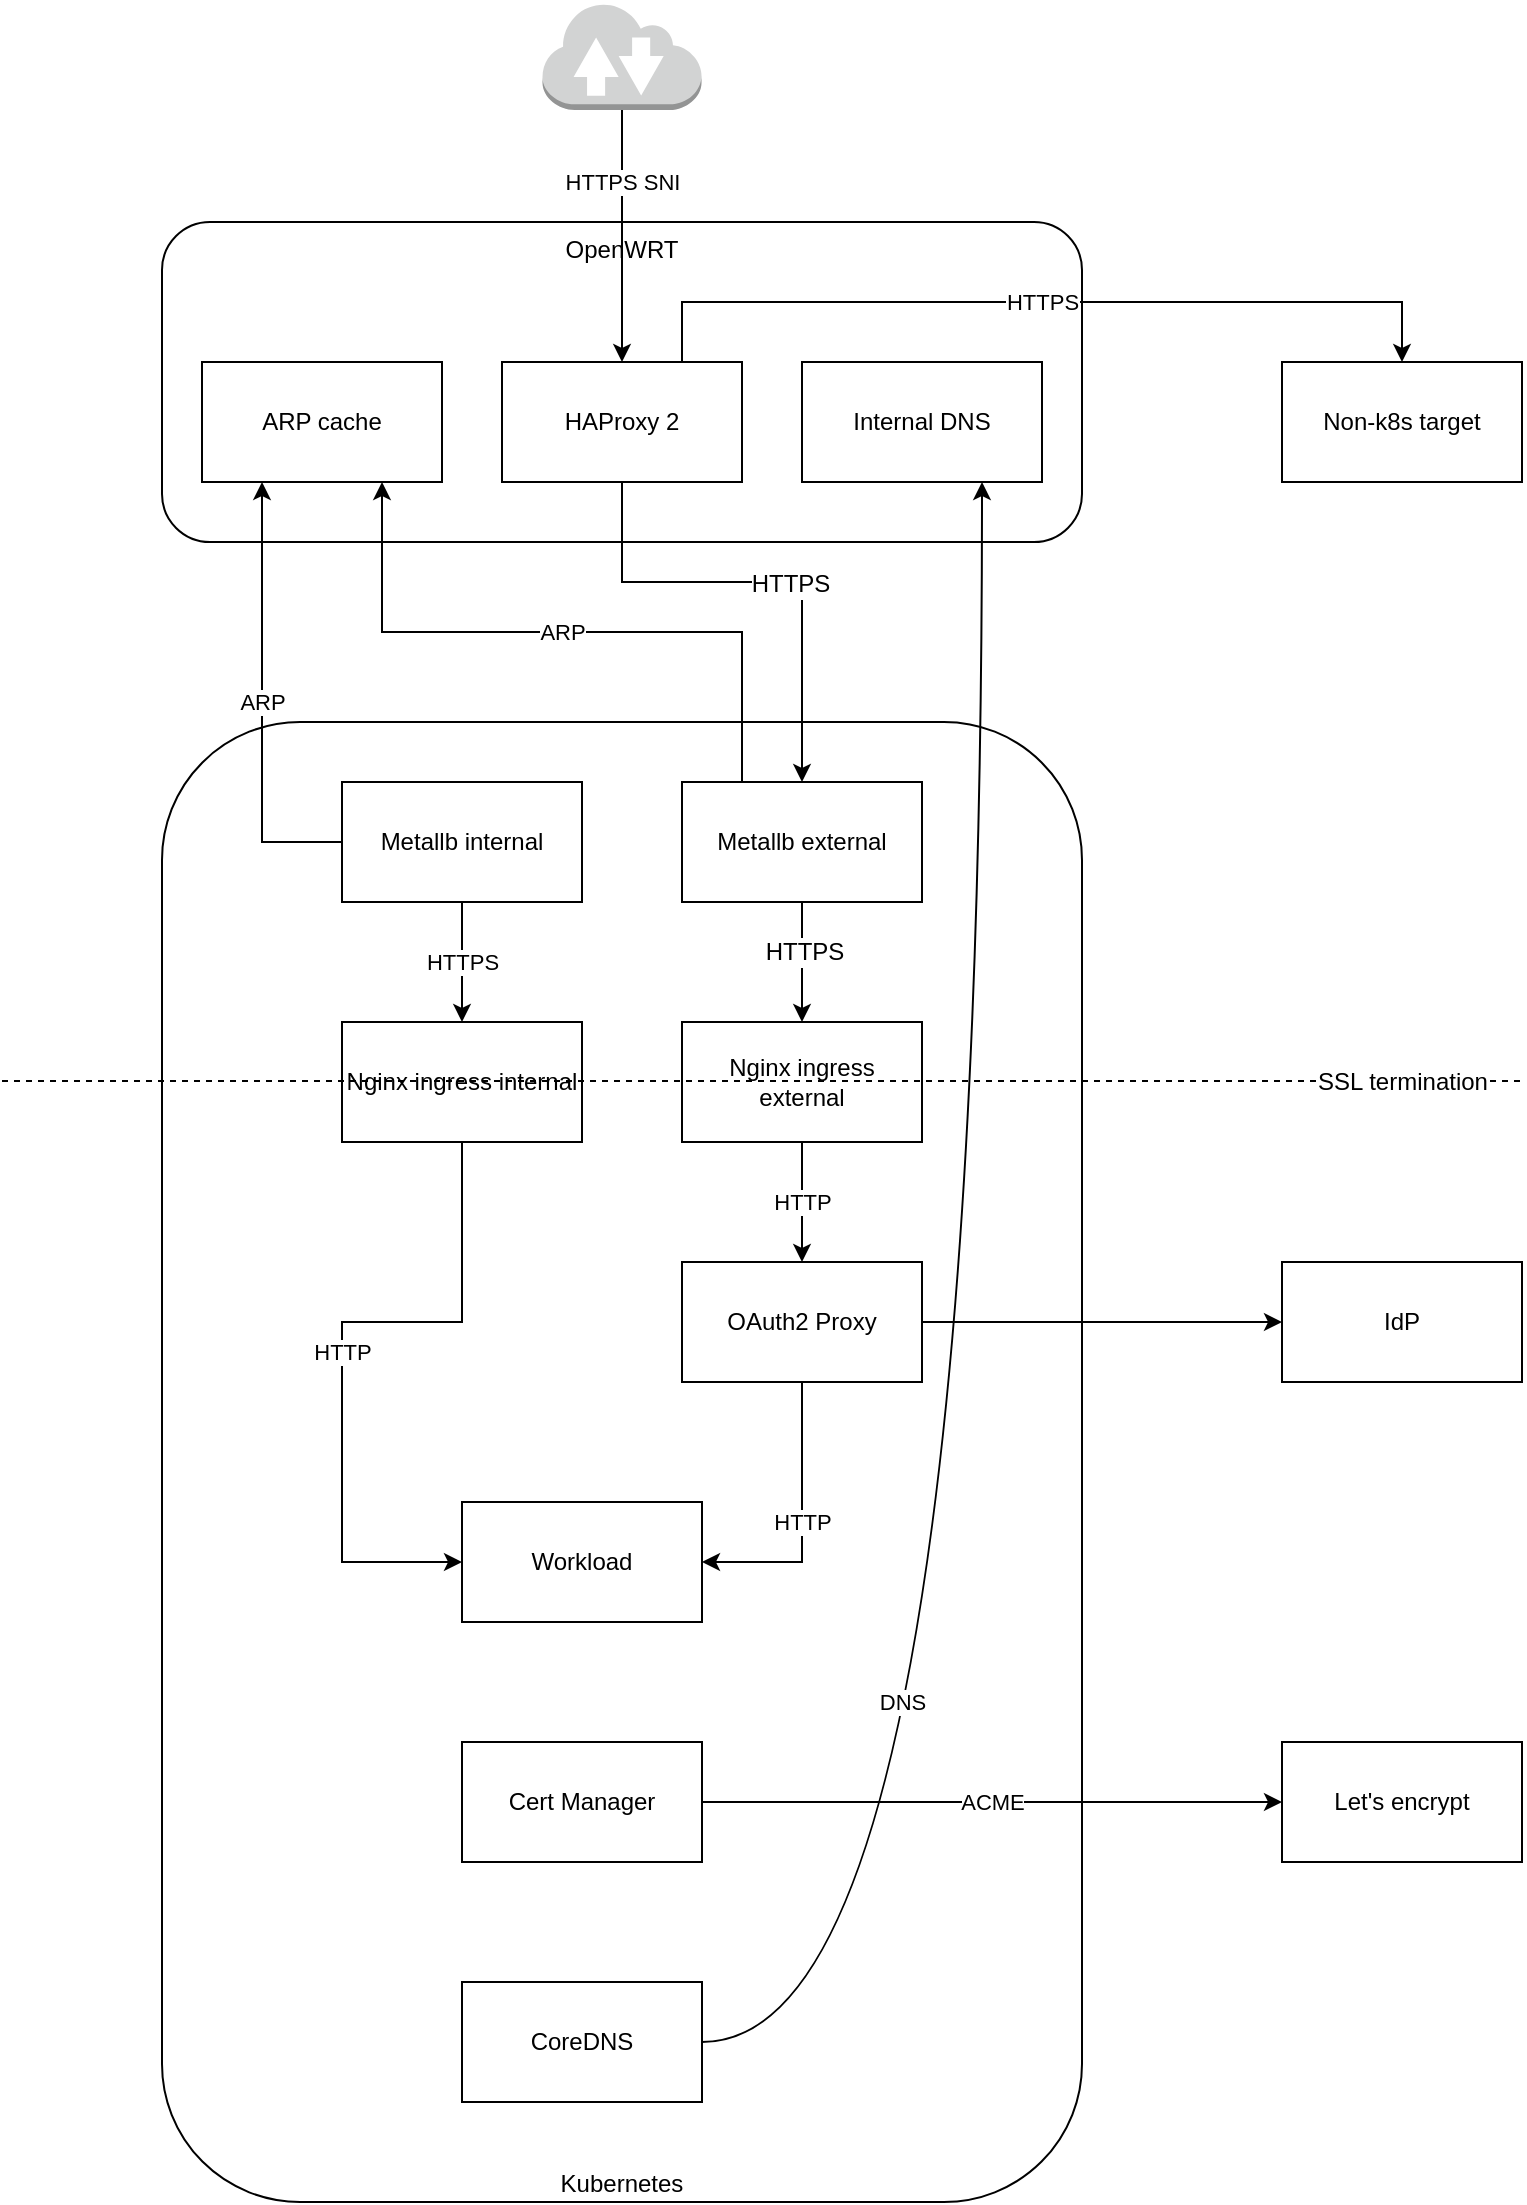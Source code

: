 <mxfile version="12.4.2" type="device" pages="1"><diagram id="7_MnVvzCFOgEhvs-Qc_5" name="Page-1"><mxGraphModel dx="1106" dy="860" grid="1" gridSize="10" guides="1" tooltips="1" connect="1" arrows="1" fold="1" page="1" pageScale="1" pageWidth="850" pageHeight="1100" math="0" shadow="0"><root><mxCell id="0"/><mxCell id="1" parent="0"/><mxCell id="6_lE-WSUEUb5ewcLzSy4-41" value="Kubernetes" style="rounded=1;whiteSpace=wrap;html=1;verticalAlign=bottom;" vertex="1" parent="1"><mxGeometry x="120" y="370" width="460" height="740" as="geometry"/></mxCell><mxCell id="wv3wkGUG-v-M8QUDEffw-2" value="OpenWRT" style="rounded=1;whiteSpace=wrap;html=1;horizontal=1;verticalAlign=top;" parent="1" vertex="1"><mxGeometry x="120" y="120" width="460" height="160" as="geometry"/></mxCell><mxCell id="6_lE-WSUEUb5ewcLzSy4-4" value="HTTPS" style="edgeStyle=orthogonalEdgeStyle;rounded=0;orthogonalLoop=1;jettySize=auto;html=1;entryX=0.5;entryY=0;entryDx=0;entryDy=0;exitX=0.75;exitY=0;exitDx=0;exitDy=0;" edge="1" parent="1" source="wv3wkGUG-v-M8QUDEffw-4" target="6_lE-WSUEUb5ewcLzSy4-2"><mxGeometry relative="1" as="geometry"><Array as="points"><mxPoint x="380" y="160"/><mxPoint x="740" y="160"/></Array></mxGeometry></mxCell><mxCell id="6_lE-WSUEUb5ewcLzSy4-10" style="edgeStyle=orthogonalEdgeStyle;rounded=0;orthogonalLoop=1;jettySize=auto;html=1;exitX=0.5;exitY=1;exitDx=0;exitDy=0;" edge="1" parent="1" source="wv3wkGUG-v-M8QUDEffw-4" target="6_lE-WSUEUb5ewcLzSy4-6"><mxGeometry relative="1" as="geometry"><Array as="points"><mxPoint x="350" y="300"/><mxPoint x="440" y="300"/></Array></mxGeometry></mxCell><mxCell id="6_lE-WSUEUb5ewcLzSy4-18" value="HTTPS" style="text;html=1;align=center;verticalAlign=middle;resizable=0;points=[];;labelBackgroundColor=#ffffff;" vertex="1" connectable="0" parent="6_lE-WSUEUb5ewcLzSy4-10"><mxGeometry x="0.114" y="-1" relative="1" as="geometry"><mxPoint as="offset"/></mxGeometry></mxCell><mxCell id="wv3wkGUG-v-M8QUDEffw-4" value="HAProxy 2" style="rounded=0;whiteSpace=wrap;html=1;" parent="1" vertex="1"><mxGeometry x="290" y="190" width="120" height="60" as="geometry"/></mxCell><mxCell id="wv3wkGUG-v-M8QUDEffw-5" value="" style="outlineConnect=0;dashed=0;verticalLabelPosition=bottom;verticalAlign=top;align=center;html=1;shape=mxgraph.aws3.internet_2;fillColor=#D2D3D3;gradientColor=none;" parent="1" vertex="1"><mxGeometry x="310.25" y="10" width="79.5" height="54" as="geometry"/></mxCell><mxCell id="6_lE-WSUEUb5ewcLzSy4-2" value="Non-k8s target" style="rounded=0;whiteSpace=wrap;html=1;" vertex="1" parent="1"><mxGeometry x="680" y="190" width="120" height="60" as="geometry"/></mxCell><mxCell id="6_lE-WSUEUb5ewcLzSy4-5" value="ARP cache" style="rounded=0;whiteSpace=wrap;html=1;" vertex="1" parent="1"><mxGeometry x="140" y="190" width="120" height="60" as="geometry"/></mxCell><mxCell id="6_lE-WSUEUb5ewcLzSy4-9" value="ARP" style="edgeStyle=orthogonalEdgeStyle;rounded=0;orthogonalLoop=1;jettySize=auto;html=1;exitX=0.25;exitY=0;exitDx=0;exitDy=0;entryX=0.75;entryY=1;entryDx=0;entryDy=0;" edge="1" parent="1" source="6_lE-WSUEUb5ewcLzSy4-6" target="6_lE-WSUEUb5ewcLzSy4-5"><mxGeometry relative="1" as="geometry"/></mxCell><mxCell id="6_lE-WSUEUb5ewcLzSy4-19" style="edgeStyle=orthogonalEdgeStyle;rounded=0;orthogonalLoop=1;jettySize=auto;html=1;exitX=0.5;exitY=1;exitDx=0;exitDy=0;entryX=0.5;entryY=0;entryDx=0;entryDy=0;" edge="1" parent="1" source="6_lE-WSUEUb5ewcLzSy4-6" target="6_lE-WSUEUb5ewcLzSy4-11"><mxGeometry relative="1" as="geometry"/></mxCell><mxCell id="6_lE-WSUEUb5ewcLzSy4-22" value="HTTPS" style="text;html=1;align=center;verticalAlign=middle;resizable=0;points=[];;labelBackgroundColor=#ffffff;" vertex="1" connectable="0" parent="6_lE-WSUEUb5ewcLzSy4-19"><mxGeometry x="-0.167" y="1" relative="1" as="geometry"><mxPoint as="offset"/></mxGeometry></mxCell><mxCell id="6_lE-WSUEUb5ewcLzSy4-6" value="Metallb external" style="rounded=0;whiteSpace=wrap;html=1;" vertex="1" parent="1"><mxGeometry x="380" y="400" width="120" height="60" as="geometry"/></mxCell><mxCell id="6_lE-WSUEUb5ewcLzSy4-8" value="ARP" style="edgeStyle=orthogonalEdgeStyle;rounded=0;orthogonalLoop=1;jettySize=auto;html=1;exitX=0;exitY=0.5;exitDx=0;exitDy=0;entryX=0.25;entryY=1;entryDx=0;entryDy=0;" edge="1" parent="1" source="6_lE-WSUEUb5ewcLzSy4-7" target="6_lE-WSUEUb5ewcLzSy4-5"><mxGeometry relative="1" as="geometry"/></mxCell><mxCell id="6_lE-WSUEUb5ewcLzSy4-30" value="HTTPS" style="edgeStyle=orthogonalEdgeStyle;rounded=0;orthogonalLoop=1;jettySize=auto;html=1;exitX=0.5;exitY=1;exitDx=0;exitDy=0;entryX=0.5;entryY=0;entryDx=0;entryDy=0;" edge="1" parent="1" source="6_lE-WSUEUb5ewcLzSy4-7" target="6_lE-WSUEUb5ewcLzSy4-13"><mxGeometry relative="1" as="geometry"/></mxCell><mxCell id="6_lE-WSUEUb5ewcLzSy4-7" value="Metallb internal" style="rounded=0;whiteSpace=wrap;html=1;" vertex="1" parent="1"><mxGeometry x="210" y="400" width="120" height="60" as="geometry"/></mxCell><mxCell id="6_lE-WSUEUb5ewcLzSy4-20" value="HTTP" style="edgeStyle=orthogonalEdgeStyle;rounded=0;orthogonalLoop=1;jettySize=auto;html=1;exitX=0.5;exitY=1;exitDx=0;exitDy=0;entryX=0.5;entryY=0;entryDx=0;entryDy=0;" edge="1" parent="1" source="6_lE-WSUEUb5ewcLzSy4-11" target="6_lE-WSUEUb5ewcLzSy4-15"><mxGeometry relative="1" as="geometry"/></mxCell><mxCell id="6_lE-WSUEUb5ewcLzSy4-11" value="Nginx ingress external" style="rounded=0;whiteSpace=wrap;html=1;" vertex="1" parent="1"><mxGeometry x="380" y="520" width="120" height="60" as="geometry"/></mxCell><mxCell id="6_lE-WSUEUb5ewcLzSy4-32" value="HTTP" style="edgeStyle=orthogonalEdgeStyle;rounded=0;orthogonalLoop=1;jettySize=auto;html=1;exitX=0.5;exitY=1;exitDx=0;exitDy=0;entryX=0;entryY=0.5;entryDx=0;entryDy=0;" edge="1" parent="1" source="6_lE-WSUEUb5ewcLzSy4-13" target="6_lE-WSUEUb5ewcLzSy4-17"><mxGeometry relative="1" as="geometry"><Array as="points"><mxPoint x="270" y="670"/><mxPoint x="210" y="670"/><mxPoint x="210" y="790"/></Array></mxGeometry></mxCell><mxCell id="6_lE-WSUEUb5ewcLzSy4-13" value="Nginx ingress internal" style="rounded=0;whiteSpace=wrap;html=1;" vertex="1" parent="1"><mxGeometry x="210" y="520" width="120" height="60" as="geometry"/></mxCell><mxCell id="6_lE-WSUEUb5ewcLzSy4-21" value="HTTP" style="edgeStyle=orthogonalEdgeStyle;rounded=0;orthogonalLoop=1;jettySize=auto;html=1;exitX=0.5;exitY=1;exitDx=0;exitDy=0;entryX=1;entryY=0.5;entryDx=0;entryDy=0;" edge="1" parent="1" source="6_lE-WSUEUb5ewcLzSy4-15" target="6_lE-WSUEUb5ewcLzSy4-17"><mxGeometry relative="1" as="geometry"/></mxCell><mxCell id="6_lE-WSUEUb5ewcLzSy4-29" style="edgeStyle=orthogonalEdgeStyle;rounded=0;orthogonalLoop=1;jettySize=auto;html=1;exitX=1;exitY=0.5;exitDx=0;exitDy=0;" edge="1" parent="1" source="6_lE-WSUEUb5ewcLzSy4-15" target="6_lE-WSUEUb5ewcLzSy4-26"><mxGeometry relative="1" as="geometry"/></mxCell><mxCell id="6_lE-WSUEUb5ewcLzSy4-15" value="OAuth2 Proxy" style="rounded=0;whiteSpace=wrap;html=1;" vertex="1" parent="1"><mxGeometry x="380" y="640" width="120" height="60" as="geometry"/></mxCell><mxCell id="6_lE-WSUEUb5ewcLzSy4-17" value="Workload" style="rounded=0;whiteSpace=wrap;html=1;" vertex="1" parent="1"><mxGeometry x="270" y="760" width="120" height="60" as="geometry"/></mxCell><mxCell id="6_lE-WSUEUb5ewcLzSy4-24" value="" style="endArrow=none;dashed=1;html=1;" edge="1" parent="1"><mxGeometry width="50" height="50" relative="1" as="geometry"><mxPoint x="40" y="549.5" as="sourcePoint"/><mxPoint x="800" y="549.5" as="targetPoint"/></mxGeometry></mxCell><mxCell id="6_lE-WSUEUb5ewcLzSy4-25" value="SSL termination" style="text;html=1;align=center;verticalAlign=middle;resizable=0;points=[];;labelBackgroundColor=#ffffff;" vertex="1" connectable="0" parent="6_lE-WSUEUb5ewcLzSy4-24"><mxGeometry x="0.579" y="2" relative="1" as="geometry"><mxPoint x="100" y="2.5" as="offset"/></mxGeometry></mxCell><mxCell id="6_lE-WSUEUb5ewcLzSy4-26" value="IdP" style="rounded=0;whiteSpace=wrap;html=1;" vertex="1" parent="1"><mxGeometry x="680" y="640" width="120" height="60" as="geometry"/></mxCell><mxCell id="6_lE-WSUEUb5ewcLzSy4-36" value="ACME" style="edgeStyle=orthogonalEdgeStyle;rounded=0;orthogonalLoop=1;jettySize=auto;html=1;exitX=1;exitY=0.5;exitDx=0;exitDy=0;" edge="1" parent="1" source="6_lE-WSUEUb5ewcLzSy4-34" target="6_lE-WSUEUb5ewcLzSy4-35"><mxGeometry relative="1" as="geometry"/></mxCell><mxCell id="6_lE-WSUEUb5ewcLzSy4-34" value="Cert Manager" style="rounded=0;whiteSpace=wrap;html=1;" vertex="1" parent="1"><mxGeometry x="270" y="880" width="120" height="60" as="geometry"/></mxCell><mxCell id="6_lE-WSUEUb5ewcLzSy4-35" value="Let's encrypt" style="rounded=0;whiteSpace=wrap;html=1;" vertex="1" parent="1"><mxGeometry x="680" y="880" width="120" height="60" as="geometry"/></mxCell><mxCell id="6_lE-WSUEUb5ewcLzSy4-40" value="DNS" style="edgeStyle=orthogonalEdgeStyle;orthogonalLoop=1;jettySize=auto;html=1;exitX=1;exitY=0.5;exitDx=0;exitDy=0;entryX=0.75;entryY=1;entryDx=0;entryDy=0;curved=1;" edge="1" parent="1" source="6_lE-WSUEUb5ewcLzSy4-38" target="wv3wkGUG-v-M8QUDEffw-3"><mxGeometry x="-0.326" y="40" relative="1" as="geometry"><mxPoint as="offset"/></mxGeometry></mxCell><mxCell id="6_lE-WSUEUb5ewcLzSy4-38" value="CoreDNS" style="rounded=0;whiteSpace=wrap;html=1;" vertex="1" parent="1"><mxGeometry x="270" y="1000" width="120" height="60" as="geometry"/></mxCell><mxCell id="wv3wkGUG-v-M8QUDEffw-3" value="Internal DNS" style="rounded=0;whiteSpace=wrap;html=1;" parent="1" vertex="1"><mxGeometry x="440" y="190" width="120" height="60" as="geometry"/></mxCell><mxCell id="6_lE-WSUEUb5ewcLzSy4-39" value="HTTPS SNI" style="edgeStyle=orthogonalEdgeStyle;rounded=0;orthogonalLoop=1;jettySize=auto;html=1;exitX=0.5;exitY=1;exitDx=0;exitDy=0;exitPerimeter=0;entryX=0.5;entryY=0;entryDx=0;entryDy=0;" edge="1" parent="1" source="wv3wkGUG-v-M8QUDEffw-5" target="wv3wkGUG-v-M8QUDEffw-4"><mxGeometry x="-0.429" relative="1" as="geometry"><mxPoint x="500" y="64" as="sourcePoint"/><mxPoint x="410" y="220" as="targetPoint"/><Array as="points"><mxPoint x="350" y="90"/><mxPoint x="350" y="90"/></Array><mxPoint as="offset"/></mxGeometry></mxCell></root></mxGraphModel></diagram></mxfile>